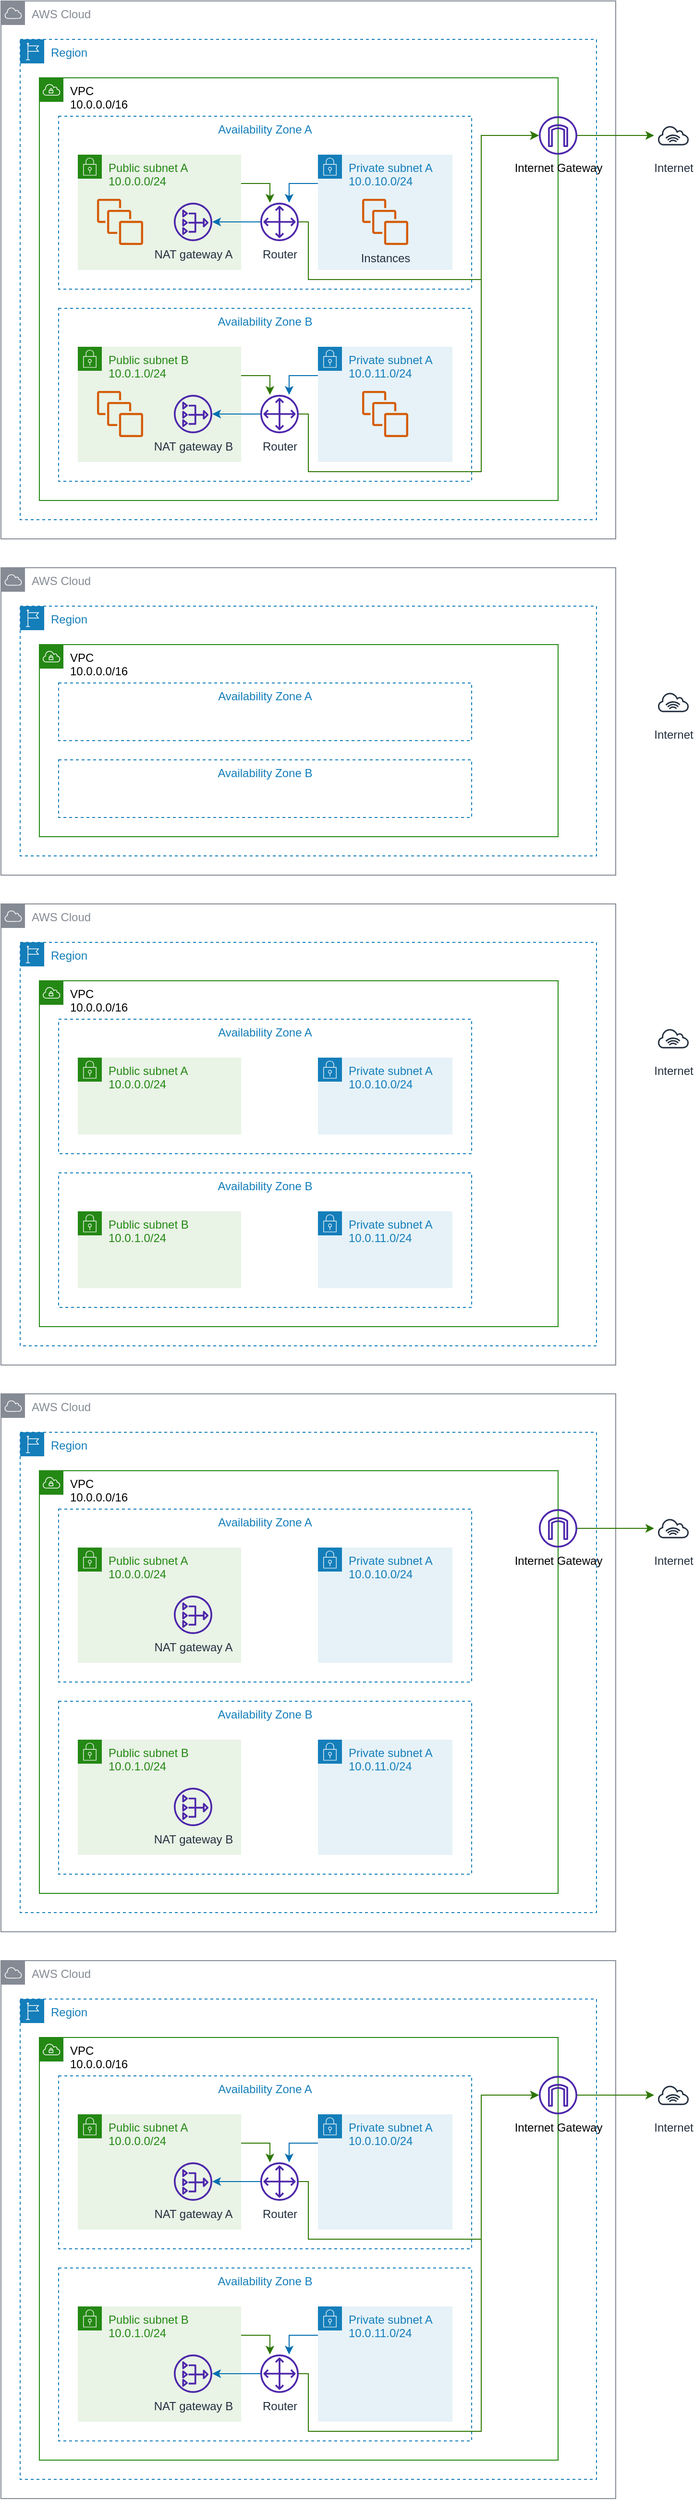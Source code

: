 <mxfile version="18.1.3" type="device"><diagram id="-SJLUtV47ho-6JbgBfzv" name="Page-1"><mxGraphModel dx="1106" dy="988" grid="0" gridSize="10" guides="1" tooltips="1" connect="1" arrows="1" fold="1" page="1" pageScale="1" pageWidth="800" pageHeight="2700" background="#ffffff" math="0" shadow="0"><root><mxCell id="0"/><mxCell id="1" parent="0"/><mxCell id="VwXOKCmPkAjXH2AbZq9c-42" value="AWS Cloud" style="sketch=0;outlineConnect=0;gradientColor=none;html=1;whiteSpace=wrap;fontSize=12;fontStyle=0;shape=mxgraph.aws4.group;grIcon=mxgraph.aws4.group_aws_cloud;strokeColor=#858B94;fillColor=none;verticalAlign=top;align=left;spacingLeft=30;fontColor=#858B94;dashed=0;shadow=0;" parent="1" vertex="1"><mxGeometry x="40" y="40" width="640" height="560" as="geometry"/></mxCell><mxCell id="VwXOKCmPkAjXH2AbZq9c-40" value="Internet" style="sketch=0;outlineConnect=0;fontColor=#232F3E;gradientColor=none;strokeColor=#232F3E;fillColor=none;dashed=0;verticalLabelPosition=bottom;verticalAlign=top;align=center;html=1;fontSize=12;fontStyle=0;aspect=fixed;shape=mxgraph.aws4.resourceIcon;resIcon=mxgraph.aws4.internet_alt1;shadow=0;" parent="1" vertex="1"><mxGeometry x="720" y="160" width="40" height="40" as="geometry"/></mxCell><mxCell id="VwXOKCmPkAjXH2AbZq9c-41" style="edgeStyle=orthogonalEdgeStyle;rounded=0;orthogonalLoop=1;jettySize=auto;html=1;fontColor=#000000;strokeColor=#2D7600;fillColor=#60a917;" parent="1" source="VwXOKCmPkAjXH2AbZq9c-7" target="VwXOKCmPkAjXH2AbZq9c-40" edge="1"><mxGeometry relative="1" as="geometry"/></mxCell><mxCell id="VwXOKCmPkAjXH2AbZq9c-44" value="Region" style="points=[[0,0],[0.25,0],[0.5,0],[0.75,0],[1,0],[1,0.25],[1,0.5],[1,0.75],[1,1],[0.75,1],[0.5,1],[0.25,1],[0,1],[0,0.75],[0,0.5],[0,0.25]];outlineConnect=0;gradientColor=none;html=1;whiteSpace=wrap;fontSize=12;fontStyle=0;container=1;pointerEvents=0;collapsible=0;recursiveResize=0;shape=mxgraph.aws4.group;grIcon=mxgraph.aws4.group_region;strokeColor=#147EBA;fillColor=none;verticalAlign=top;align=left;spacingLeft=30;fontColor=#147EBA;dashed=1;shadow=0;" parent="1" vertex="1"><mxGeometry x="60" y="80" width="600" height="500" as="geometry"/></mxCell><mxCell id="VwXOKCmPkAjXH2AbZq9c-8" value="VPC&lt;br&gt;10.0.0.0/16" style="points=[[0,0],[0.25,0],[0.5,0],[0.75,0],[1,0],[1,0.25],[1,0.5],[1,0.75],[1,1],[0.75,1],[0.5,1],[0.25,1],[0,1],[0,0.75],[0,0.5],[0,0.25]];outlineConnect=0;gradientColor=none;html=1;whiteSpace=wrap;fontSize=12;fontStyle=0;container=1;pointerEvents=0;collapsible=0;recursiveResize=0;shape=mxgraph.aws4.group;grIcon=mxgraph.aws4.group_vpc;strokeColor=#248814;fillColor=none;verticalAlign=top;align=left;spacingLeft=30;fontColor=#000000;dashed=0;shadow=0;" parent="VwXOKCmPkAjXH2AbZq9c-44" vertex="1"><mxGeometry x="20" y="40" width="540" height="440" as="geometry"/></mxCell><mxCell id="VwXOKCmPkAjXH2AbZq9c-14" value="Availability Zone B" style="fillColor=none;strokeColor=#147EBA;dashed=1;verticalAlign=top;fontStyle=0;fontColor=#147EBA;shadow=0;" parent="VwXOKCmPkAjXH2AbZq9c-8" vertex="1"><mxGeometry x="20" y="240" width="430" height="180" as="geometry"/></mxCell><mxCell id="VwXOKCmPkAjXH2AbZq9c-13" value="Availability Zone A" style="fillColor=none;strokeColor=#147EBA;dashed=1;verticalAlign=top;fontStyle=0;fontColor=#147EBA;shadow=0;" parent="VwXOKCmPkAjXH2AbZq9c-8" vertex="1"><mxGeometry x="20" y="40" width="430" height="180" as="geometry"/></mxCell><mxCell id="VwXOKCmPkAjXH2AbZq9c-37" style="edgeStyle=orthogonalEdgeStyle;rounded=0;orthogonalLoop=1;jettySize=auto;html=1;exitX=0;exitY=0.25;exitDx=0;exitDy=0;fontColor=#000000;strokeColor=#006EAF;fillColor=#1ba1e2;" parent="VwXOKCmPkAjXH2AbZq9c-8" source="VwXOKCmPkAjXH2AbZq9c-16" target="VwXOKCmPkAjXH2AbZq9c-20" edge="1"><mxGeometry relative="1" as="geometry"><Array as="points"><mxPoint x="260" y="110"/></Array></mxGeometry></mxCell><mxCell id="VwXOKCmPkAjXH2AbZq9c-16" value="Private subnet A&lt;br&gt;10.0.10.0/24" style="points=[[0,0],[0.25,0],[0.5,0],[0.75,0],[1,0],[1,0.25],[1,0.5],[1,0.75],[1,1],[0.75,1],[0.5,1],[0.25,1],[0,1],[0,0.75],[0,0.5],[0,0.25]];outlineConnect=0;gradientColor=none;html=1;whiteSpace=wrap;fontSize=12;fontStyle=0;container=1;pointerEvents=0;collapsible=0;recursiveResize=0;shape=mxgraph.aws4.group;grIcon=mxgraph.aws4.group_security_group;grStroke=0;strokeColor=#147EBA;fillColor=#E6F2F8;verticalAlign=top;align=left;spacingLeft=30;fontColor=#147EBA;dashed=0;shadow=0;" parent="VwXOKCmPkAjXH2AbZq9c-8" vertex="1"><mxGeometry x="290" y="80" width="140" height="120" as="geometry"/></mxCell><mxCell id="VwXOKCmPkAjXH2AbZq9c-38" style="edgeStyle=orthogonalEdgeStyle;rounded=0;orthogonalLoop=1;jettySize=auto;html=1;exitX=1;exitY=0.25;exitDx=0;exitDy=0;fontColor=#000000;strokeColor=#2D7600;fillColor=#60a917;" parent="VwXOKCmPkAjXH2AbZq9c-8" source="VwXOKCmPkAjXH2AbZq9c-15" target="VwXOKCmPkAjXH2AbZq9c-20" edge="1"><mxGeometry relative="1" as="geometry"><Array as="points"><mxPoint x="240" y="110"/></Array></mxGeometry></mxCell><mxCell id="VwXOKCmPkAjXH2AbZq9c-15" value="Public subnet A&lt;br&gt;10.0.0.0/24" style="points=[[0,0],[0.25,0],[0.5,0],[0.75,0],[1,0],[1,0.25],[1,0.5],[1,0.75],[1,1],[0.75,1],[0.5,1],[0.25,1],[0,1],[0,0.75],[0,0.5],[0,0.25]];outlineConnect=0;gradientColor=none;html=1;whiteSpace=wrap;fontSize=12;fontStyle=0;container=1;pointerEvents=0;collapsible=0;recursiveResize=0;shape=mxgraph.aws4.group;grIcon=mxgraph.aws4.group_security_group;grStroke=0;strokeColor=#248814;fillColor=#E9F3E6;verticalAlign=top;align=left;spacingLeft=30;fontColor=#248814;dashed=0;shadow=0;" parent="VwXOKCmPkAjXH2AbZq9c-8" vertex="1"><mxGeometry x="40" y="80" width="170" height="120" as="geometry"/></mxCell><mxCell id="VwXOKCmPkAjXH2AbZq9c-143" value="" style="sketch=0;outlineConnect=0;fontColor=#232F3E;gradientColor=none;fillColor=#D45B07;strokeColor=none;dashed=0;verticalLabelPosition=bottom;verticalAlign=top;align=center;html=1;fontSize=12;fontStyle=0;aspect=fixed;pointerEvents=1;shape=mxgraph.aws4.instances;shadow=0;" parent="VwXOKCmPkAjXH2AbZq9c-15" vertex="1"><mxGeometry x="20" y="46" width="48" height="48" as="geometry"/></mxCell><mxCell id="VwXOKCmPkAjXH2AbZq9c-36" style="edgeStyle=orthogonalEdgeStyle;rounded=0;orthogonalLoop=1;jettySize=auto;html=1;exitX=1;exitY=0.25;exitDx=0;exitDy=0;fontColor=#000000;strokeColor=#2D7600;fillColor=#60a917;" parent="VwXOKCmPkAjXH2AbZq9c-8" source="VwXOKCmPkAjXH2AbZq9c-17" target="VwXOKCmPkAjXH2AbZq9c-21" edge="1"><mxGeometry relative="1" as="geometry"><Array as="points"><mxPoint x="240" y="310"/></Array></mxGeometry></mxCell><mxCell id="VwXOKCmPkAjXH2AbZq9c-17" value="Public subnet B&lt;br&gt;10.0.1.0/24" style="points=[[0,0],[0.25,0],[0.5,0],[0.75,0],[1,0],[1,0.25],[1,0.5],[1,0.75],[1,1],[0.75,1],[0.5,1],[0.25,1],[0,1],[0,0.75],[0,0.5],[0,0.25]];outlineConnect=0;gradientColor=none;html=1;whiteSpace=wrap;fontSize=12;fontStyle=0;container=1;pointerEvents=0;collapsible=0;recursiveResize=0;shape=mxgraph.aws4.group;grIcon=mxgraph.aws4.group_security_group;grStroke=0;strokeColor=#248814;fillColor=#E9F3E6;verticalAlign=top;align=left;spacingLeft=30;fontColor=#248814;dashed=0;shadow=0;" parent="VwXOKCmPkAjXH2AbZq9c-8" vertex="1"><mxGeometry x="40" y="280" width="170" height="120" as="geometry"/></mxCell><mxCell id="VwXOKCmPkAjXH2AbZq9c-30" value="" style="edgeStyle=orthogonalEdgeStyle;rounded=0;orthogonalLoop=1;jettySize=auto;html=1;fontColor=#000000;strokeColor=#006EAF;fillColor=#1ba1e2;" parent="VwXOKCmPkAjXH2AbZq9c-8" source="VwXOKCmPkAjXH2AbZq9c-20" target="VwXOKCmPkAjXH2AbZq9c-22" edge="1"><mxGeometry relative="1" as="geometry"/></mxCell><mxCell id="VwXOKCmPkAjXH2AbZq9c-20" value="Router" style="sketch=0;outlineConnect=0;fontColor=#232F3E;gradientColor=none;fillColor=#4D27AA;strokeColor=none;dashed=0;verticalLabelPosition=bottom;verticalAlign=top;align=center;html=1;fontSize=12;fontStyle=0;aspect=fixed;pointerEvents=1;shape=mxgraph.aws4.customer_gateway;shadow=0;" parent="VwXOKCmPkAjXH2AbZq9c-8" vertex="1"><mxGeometry x="230" y="130" width="40" height="40" as="geometry"/></mxCell><mxCell id="VwXOKCmPkAjXH2AbZq9c-31" value="" style="edgeStyle=orthogonalEdgeStyle;rounded=0;orthogonalLoop=1;jettySize=auto;html=1;fontColor=#000000;strokeColor=#006EAF;fillColor=#1ba1e2;" parent="VwXOKCmPkAjXH2AbZq9c-8" source="VwXOKCmPkAjXH2AbZq9c-21" target="VwXOKCmPkAjXH2AbZq9c-23" edge="1"><mxGeometry relative="1" as="geometry"/></mxCell><mxCell id="VwXOKCmPkAjXH2AbZq9c-21" value="Router" style="sketch=0;outlineConnect=0;fontColor=#232F3E;gradientColor=none;fillColor=#4D27AA;strokeColor=none;dashed=0;verticalLabelPosition=bottom;verticalAlign=top;align=center;html=1;fontSize=12;fontStyle=0;aspect=fixed;pointerEvents=1;shape=mxgraph.aws4.customer_gateway;shadow=0;" parent="VwXOKCmPkAjXH2AbZq9c-8" vertex="1"><mxGeometry x="230" y="330" width="40" height="40" as="geometry"/></mxCell><mxCell id="VwXOKCmPkAjXH2AbZq9c-35" style="edgeStyle=orthogonalEdgeStyle;rounded=0;orthogonalLoop=1;jettySize=auto;html=1;exitX=0;exitY=0.25;exitDx=0;exitDy=0;fontColor=#000000;strokeColor=#006EAF;fillColor=#1ba1e2;" parent="VwXOKCmPkAjXH2AbZq9c-8" source="VwXOKCmPkAjXH2AbZq9c-19" target="VwXOKCmPkAjXH2AbZq9c-21" edge="1"><mxGeometry relative="1" as="geometry"><Array as="points"><mxPoint x="260" y="310"/></Array></mxGeometry></mxCell><mxCell id="VwXOKCmPkAjXH2AbZq9c-19" value="Private subnet A&lt;br&gt;10.0.11.0/24" style="points=[[0,0],[0.25,0],[0.5,0],[0.75,0],[1,0],[1,0.25],[1,0.5],[1,0.75],[1,1],[0.75,1],[0.5,1],[0.25,1],[0,1],[0,0.75],[0,0.5],[0,0.25]];outlineConnect=0;gradientColor=none;html=1;whiteSpace=wrap;fontSize=12;fontStyle=0;container=1;pointerEvents=0;collapsible=0;recursiveResize=0;shape=mxgraph.aws4.group;grIcon=mxgraph.aws4.group_security_group;grStroke=0;strokeColor=#147EBA;fillColor=#E6F2F8;verticalAlign=top;align=left;spacingLeft=30;fontColor=#147EBA;dashed=0;shadow=0;" parent="VwXOKCmPkAjXH2AbZq9c-8" vertex="1"><mxGeometry x="290" y="280" width="140" height="120" as="geometry"/></mxCell><mxCell id="VwXOKCmPkAjXH2AbZq9c-22" value="NAT gateway A" style="sketch=0;outlineConnect=0;fontColor=#232F3E;gradientColor=none;fillColor=#4D27AA;strokeColor=none;dashed=0;verticalLabelPosition=bottom;verticalAlign=top;align=center;html=1;fontSize=12;fontStyle=0;aspect=fixed;pointerEvents=1;shape=mxgraph.aws4.nat_gateway;shadow=0;" parent="VwXOKCmPkAjXH2AbZq9c-8" vertex="1"><mxGeometry x="140" y="130" width="40" height="40" as="geometry"/></mxCell><mxCell id="VwXOKCmPkAjXH2AbZq9c-23" value="NAT gateway B" style="sketch=0;outlineConnect=0;fontColor=#232F3E;gradientColor=none;fillColor=#4D27AA;strokeColor=none;dashed=0;verticalLabelPosition=bottom;verticalAlign=top;align=center;html=1;fontSize=12;fontStyle=0;aspect=fixed;pointerEvents=1;shape=mxgraph.aws4.nat_gateway;shadow=0;" parent="VwXOKCmPkAjXH2AbZq9c-8" vertex="1"><mxGeometry x="140" y="330" width="40" height="40" as="geometry"/></mxCell><mxCell id="VwXOKCmPkAjXH2AbZq9c-145" value="" style="sketch=0;outlineConnect=0;fontColor=#232F3E;gradientColor=none;fillColor=#D45B07;strokeColor=none;dashed=0;verticalLabelPosition=bottom;verticalAlign=top;align=center;html=1;fontSize=12;fontStyle=0;aspect=fixed;pointerEvents=1;shape=mxgraph.aws4.instances;shadow=0;" parent="VwXOKCmPkAjXH2AbZq9c-8" vertex="1"><mxGeometry x="60" y="326" width="48" height="48" as="geometry"/></mxCell><mxCell id="VwXOKCmPkAjXH2AbZq9c-146" value="" style="sketch=0;outlineConnect=0;fontColor=#232F3E;gradientColor=none;fillColor=#D45B07;strokeColor=none;dashed=0;verticalLabelPosition=bottom;verticalAlign=top;align=center;html=1;fontSize=12;fontStyle=0;aspect=fixed;pointerEvents=1;shape=mxgraph.aws4.instances;shadow=0;" parent="VwXOKCmPkAjXH2AbZq9c-8" vertex="1"><mxGeometry x="336" y="326" width="48" height="48" as="geometry"/></mxCell><mxCell id="VwXOKCmPkAjXH2AbZq9c-144" value="Instances" style="sketch=0;outlineConnect=0;fontColor=#232F3E;gradientColor=none;fillColor=#D45B07;strokeColor=none;dashed=0;verticalLabelPosition=bottom;verticalAlign=top;align=center;html=1;fontSize=12;fontStyle=0;aspect=fixed;pointerEvents=1;shape=mxgraph.aws4.instances;shadow=0;" parent="VwXOKCmPkAjXH2AbZq9c-8" vertex="1"><mxGeometry x="336" y="126" width="48" height="48" as="geometry"/></mxCell><mxCell id="VwXOKCmPkAjXH2AbZq9c-7" value="Internet Gateway" style="sketch=0;outlineConnect=0;fontColor=#000000;gradientColor=none;fillColor=#4D27AA;strokeColor=none;dashed=0;verticalLabelPosition=bottom;verticalAlign=top;align=center;html=1;fontSize=12;fontStyle=0;aspect=fixed;pointerEvents=1;shape=mxgraph.aws4.internet_gateway;shadow=0;labelBackgroundColor=none;" parent="VwXOKCmPkAjXH2AbZq9c-44" vertex="1"><mxGeometry x="540" y="80" width="40" height="40" as="geometry"/></mxCell><mxCell id="VwXOKCmPkAjXH2AbZq9c-33" style="edgeStyle=orthogonalEdgeStyle;rounded=0;orthogonalLoop=1;jettySize=auto;html=1;fontColor=#000000;strokeColor=#2D7600;fillColor=#60a917;" parent="VwXOKCmPkAjXH2AbZq9c-44" source="VwXOKCmPkAjXH2AbZq9c-21" target="VwXOKCmPkAjXH2AbZq9c-7" edge="1"><mxGeometry relative="1" as="geometry"><Array as="points"><mxPoint x="300" y="390"/><mxPoint x="300" y="450"/><mxPoint x="480" y="450"/><mxPoint x="480" y="100"/></Array></mxGeometry></mxCell><mxCell id="VwXOKCmPkAjXH2AbZq9c-32" style="edgeStyle=orthogonalEdgeStyle;rounded=0;orthogonalLoop=1;jettySize=auto;html=1;fontColor=#000000;strokeColor=#2D7600;fillColor=#60a917;" parent="VwXOKCmPkAjXH2AbZq9c-44" source="VwXOKCmPkAjXH2AbZq9c-20" target="VwXOKCmPkAjXH2AbZq9c-7" edge="1"><mxGeometry relative="1" as="geometry"><Array as="points"><mxPoint x="300" y="190"/><mxPoint x="300" y="250"/><mxPoint x="480" y="250"/><mxPoint x="480" y="100"/></Array></mxGeometry></mxCell><mxCell id="VwXOKCmPkAjXH2AbZq9c-70" value="AWS Cloud" style="sketch=0;outlineConnect=0;gradientColor=none;html=1;whiteSpace=wrap;fontSize=12;fontStyle=0;shape=mxgraph.aws4.group;grIcon=mxgraph.aws4.group_aws_cloud;strokeColor=#858B94;fillColor=none;verticalAlign=top;align=left;spacingLeft=30;fontColor=#858B94;dashed=0;shadow=0;" parent="1" vertex="1"><mxGeometry x="40" y="980" width="640" height="480" as="geometry"/></mxCell><mxCell id="VwXOKCmPkAjXH2AbZq9c-71" value="Internet" style="sketch=0;outlineConnect=0;fontColor=#232F3E;gradientColor=none;strokeColor=#232F3E;fillColor=none;dashed=0;verticalLabelPosition=bottom;verticalAlign=top;align=center;html=1;fontSize=12;fontStyle=0;aspect=fixed;shape=mxgraph.aws4.resourceIcon;resIcon=mxgraph.aws4.internet_alt1;shadow=0;" parent="1" vertex="1"><mxGeometry x="720" y="1100" width="40" height="40" as="geometry"/></mxCell><mxCell id="VwXOKCmPkAjXH2AbZq9c-73" value="Region" style="points=[[0,0],[0.25,0],[0.5,0],[0.75,0],[1,0],[1,0.25],[1,0.5],[1,0.75],[1,1],[0.75,1],[0.5,1],[0.25,1],[0,1],[0,0.75],[0,0.5],[0,0.25]];outlineConnect=0;gradientColor=none;html=1;whiteSpace=wrap;fontSize=12;fontStyle=0;container=1;pointerEvents=0;collapsible=0;recursiveResize=0;shape=mxgraph.aws4.group;grIcon=mxgraph.aws4.group_region;strokeColor=#147EBA;fillColor=none;verticalAlign=top;align=left;spacingLeft=30;fontColor=#147EBA;dashed=1;shadow=0;" parent="1" vertex="1"><mxGeometry x="60" y="1020" width="600" height="420" as="geometry"/></mxCell><mxCell id="VwXOKCmPkAjXH2AbZq9c-74" value="VPC&lt;br&gt;10.0.0.0/16" style="points=[[0,0],[0.25,0],[0.5,0],[0.75,0],[1,0],[1,0.25],[1,0.5],[1,0.75],[1,1],[0.75,1],[0.5,1],[0.25,1],[0,1],[0,0.75],[0,0.5],[0,0.25]];outlineConnect=0;gradientColor=none;html=1;whiteSpace=wrap;fontSize=12;fontStyle=0;container=1;pointerEvents=0;collapsible=0;recursiveResize=0;shape=mxgraph.aws4.group;grIcon=mxgraph.aws4.group_vpc;strokeColor=#248814;fillColor=none;verticalAlign=top;align=left;spacingLeft=30;fontColor=#000000;dashed=0;shadow=0;" parent="VwXOKCmPkAjXH2AbZq9c-73" vertex="1"><mxGeometry x="20" y="40" width="540" height="360" as="geometry"/></mxCell><mxCell id="VwXOKCmPkAjXH2AbZq9c-75" value="Availability Zone B" style="fillColor=none;strokeColor=#147EBA;dashed=1;verticalAlign=top;fontStyle=0;fontColor=#147EBA;shadow=0;" parent="VwXOKCmPkAjXH2AbZq9c-74" vertex="1"><mxGeometry x="20" y="200" width="430" height="140" as="geometry"/></mxCell><mxCell id="VwXOKCmPkAjXH2AbZq9c-76" value="Availability Zone A" style="fillColor=none;strokeColor=#147EBA;dashed=1;verticalAlign=top;fontStyle=0;fontColor=#147EBA;shadow=0;" parent="VwXOKCmPkAjXH2AbZq9c-74" vertex="1"><mxGeometry x="20" y="40" width="430" height="140" as="geometry"/></mxCell><mxCell id="VwXOKCmPkAjXH2AbZq9c-79" value="Private subnet A&lt;br&gt;10.0.10.0/24" style="points=[[0,0],[0.25,0],[0.5,0],[0.75,0],[1,0],[1,0.25],[1,0.5],[1,0.75],[1,1],[0.75,1],[0.5,1],[0.25,1],[0,1],[0,0.75],[0,0.5],[0,0.25]];outlineConnect=0;gradientColor=none;html=1;whiteSpace=wrap;fontSize=12;fontStyle=0;container=1;pointerEvents=0;collapsible=0;recursiveResize=0;shape=mxgraph.aws4.group;grIcon=mxgraph.aws4.group_security_group;grStroke=0;strokeColor=#147EBA;fillColor=#E6F2F8;verticalAlign=top;align=left;spacingLeft=30;fontColor=#147EBA;dashed=0;shadow=0;" parent="VwXOKCmPkAjXH2AbZq9c-74" vertex="1"><mxGeometry x="290" y="80" width="140" height="80" as="geometry"/></mxCell><mxCell id="VwXOKCmPkAjXH2AbZq9c-81" value="Public subnet A&lt;br&gt;10.0.0.0/24" style="points=[[0,0],[0.25,0],[0.5,0],[0.75,0],[1,0],[1,0.25],[1,0.5],[1,0.75],[1,1],[0.75,1],[0.5,1],[0.25,1],[0,1],[0,0.75],[0,0.5],[0,0.25]];outlineConnect=0;gradientColor=none;html=1;whiteSpace=wrap;fontSize=12;fontStyle=0;container=1;pointerEvents=0;collapsible=0;recursiveResize=0;shape=mxgraph.aws4.group;grIcon=mxgraph.aws4.group_security_group;grStroke=0;strokeColor=#248814;fillColor=#E9F3E6;verticalAlign=top;align=left;spacingLeft=30;fontColor=#248814;dashed=0;shadow=0;" parent="VwXOKCmPkAjXH2AbZq9c-74" vertex="1"><mxGeometry x="40" y="80" width="170" height="80" as="geometry"/></mxCell><mxCell id="VwXOKCmPkAjXH2AbZq9c-83" value="Public subnet B&lt;br&gt;10.0.1.0/24" style="points=[[0,0],[0.25,0],[0.5,0],[0.75,0],[1,0],[1,0.25],[1,0.5],[1,0.75],[1,1],[0.75,1],[0.5,1],[0.25,1],[0,1],[0,0.75],[0,0.5],[0,0.25]];outlineConnect=0;gradientColor=none;html=1;whiteSpace=wrap;fontSize=12;fontStyle=0;container=1;pointerEvents=0;collapsible=0;recursiveResize=0;shape=mxgraph.aws4.group;grIcon=mxgraph.aws4.group_security_group;grStroke=0;strokeColor=#248814;fillColor=#E9F3E6;verticalAlign=top;align=left;spacingLeft=30;fontColor=#248814;dashed=0;shadow=0;" parent="VwXOKCmPkAjXH2AbZq9c-74" vertex="1"><mxGeometry x="40" y="240" width="170" height="80" as="geometry"/></mxCell><mxCell id="VwXOKCmPkAjXH2AbZq9c-86" style="edgeStyle=orthogonalEdgeStyle;rounded=0;orthogonalLoop=1;jettySize=auto;html=1;fontColor=#000000;strokeColor=#2D7600;fillColor=#60a917;" parent="VwXOKCmPkAjXH2AbZq9c-74" edge="1"><mxGeometry relative="1" as="geometry"><Array as="points"><mxPoint x="280" y="150"/><mxPoint x="280" y="210"/><mxPoint x="460" y="210"/><mxPoint x="460" y="60"/></Array><mxPoint x="270" y="150" as="sourcePoint"/></mxGeometry></mxCell><mxCell id="VwXOKCmPkAjXH2AbZq9c-89" style="edgeStyle=orthogonalEdgeStyle;rounded=0;orthogonalLoop=1;jettySize=auto;html=1;fontColor=#000000;strokeColor=#2D7600;fillColor=#60a917;" parent="VwXOKCmPkAjXH2AbZq9c-74" edge="1"><mxGeometry relative="1" as="geometry"><Array as="points"><mxPoint x="280" y="370"/><mxPoint x="280" y="430"/><mxPoint x="460" y="430"/><mxPoint x="460" y="60"/></Array><mxPoint x="490" y="60" as="targetPoint"/></mxGeometry></mxCell><mxCell id="VwXOKCmPkAjXH2AbZq9c-92" value="Private subnet A&lt;br&gt;10.0.11.0/24" style="points=[[0,0],[0.25,0],[0.5,0],[0.75,0],[1,0],[1,0.25],[1,0.5],[1,0.75],[1,1],[0.75,1],[0.5,1],[0.25,1],[0,1],[0,0.75],[0,0.5],[0,0.25]];outlineConnect=0;gradientColor=none;html=1;whiteSpace=wrap;fontSize=12;fontStyle=0;container=1;pointerEvents=0;collapsible=0;recursiveResize=0;shape=mxgraph.aws4.group;grIcon=mxgraph.aws4.group_security_group;grStroke=0;strokeColor=#147EBA;fillColor=#E6F2F8;verticalAlign=top;align=left;spacingLeft=30;fontColor=#147EBA;dashed=0;shadow=0;" parent="VwXOKCmPkAjXH2AbZq9c-74" vertex="1"><mxGeometry x="290" y="240" width="140" height="80" as="geometry"/></mxCell><mxCell id="VwXOKCmPkAjXH2AbZq9c-106" value="AWS Cloud" style="sketch=0;outlineConnect=0;gradientColor=none;html=1;whiteSpace=wrap;fontSize=12;fontStyle=0;shape=mxgraph.aws4.group;grIcon=mxgraph.aws4.group_aws_cloud;strokeColor=#858B94;fillColor=none;verticalAlign=top;align=left;spacingLeft=30;fontColor=#858B94;dashed=0;shadow=0;" parent="1" vertex="1"><mxGeometry x="40" y="630" width="640" height="320" as="geometry"/></mxCell><mxCell id="VwXOKCmPkAjXH2AbZq9c-107" value="Internet" style="sketch=0;outlineConnect=0;fontColor=#232F3E;gradientColor=none;strokeColor=#232F3E;fillColor=none;dashed=0;verticalLabelPosition=bottom;verticalAlign=top;align=center;html=1;fontSize=12;fontStyle=0;aspect=fixed;shape=mxgraph.aws4.resourceIcon;resIcon=mxgraph.aws4.internet_alt1;shadow=0;" parent="1" vertex="1"><mxGeometry x="720" y="750" width="40" height="40" as="geometry"/></mxCell><mxCell id="VwXOKCmPkAjXH2AbZq9c-108" value="Region" style="points=[[0,0],[0.25,0],[0.5,0],[0.75,0],[1,0],[1,0.25],[1,0.5],[1,0.75],[1,1],[0.75,1],[0.5,1],[0.25,1],[0,1],[0,0.75],[0,0.5],[0,0.25]];outlineConnect=0;gradientColor=none;html=1;whiteSpace=wrap;fontSize=12;fontStyle=0;container=1;pointerEvents=0;collapsible=0;recursiveResize=0;shape=mxgraph.aws4.group;grIcon=mxgraph.aws4.group_region;strokeColor=#147EBA;fillColor=none;verticalAlign=top;align=left;spacingLeft=30;fontColor=#147EBA;dashed=1;shadow=0;" parent="1" vertex="1"><mxGeometry x="60" y="670" width="600" height="260" as="geometry"/></mxCell><mxCell id="VwXOKCmPkAjXH2AbZq9c-109" value="VPC&lt;br&gt;10.0.0.0/16" style="points=[[0,0],[0.25,0],[0.5,0],[0.75,0],[1,0],[1,0.25],[1,0.5],[1,0.75],[1,1],[0.75,1],[0.5,1],[0.25,1],[0,1],[0,0.75],[0,0.5],[0,0.25]];outlineConnect=0;gradientColor=none;html=1;whiteSpace=wrap;fontSize=12;fontStyle=0;container=1;pointerEvents=0;collapsible=0;recursiveResize=0;shape=mxgraph.aws4.group;grIcon=mxgraph.aws4.group_vpc;strokeColor=#248814;fillColor=none;verticalAlign=top;align=left;spacingLeft=30;fontColor=#000000;dashed=0;shadow=0;" parent="VwXOKCmPkAjXH2AbZq9c-108" vertex="1"><mxGeometry x="20" y="40" width="540" height="200" as="geometry"/></mxCell><mxCell id="VwXOKCmPkAjXH2AbZq9c-110" value="Availability Zone B" style="fillColor=none;strokeColor=#147EBA;dashed=1;verticalAlign=top;fontStyle=0;fontColor=#147EBA;shadow=0;" parent="VwXOKCmPkAjXH2AbZq9c-109" vertex="1"><mxGeometry x="20" y="120" width="430" height="60" as="geometry"/></mxCell><mxCell id="VwXOKCmPkAjXH2AbZq9c-111" value="Availability Zone A" style="fillColor=none;strokeColor=#147EBA;dashed=1;verticalAlign=top;fontStyle=0;fontColor=#147EBA;shadow=0;" parent="VwXOKCmPkAjXH2AbZq9c-109" vertex="1"><mxGeometry x="20" y="40" width="430" height="60" as="geometry"/></mxCell><mxCell id="VwXOKCmPkAjXH2AbZq9c-115" style="edgeStyle=orthogonalEdgeStyle;rounded=0;orthogonalLoop=1;jettySize=auto;html=1;fontColor=#000000;strokeColor=#2D7600;fillColor=#60a917;" parent="VwXOKCmPkAjXH2AbZq9c-109" edge="1"><mxGeometry relative="1" as="geometry"><Array as="points"><mxPoint x="280" y="150"/><mxPoint x="280" y="210"/><mxPoint x="460" y="210"/><mxPoint x="460" y="60"/></Array><mxPoint x="270" y="150" as="sourcePoint"/></mxGeometry></mxCell><mxCell id="VwXOKCmPkAjXH2AbZq9c-116" style="edgeStyle=orthogonalEdgeStyle;rounded=0;orthogonalLoop=1;jettySize=auto;html=1;fontColor=#000000;strokeColor=#2D7600;fillColor=#60a917;" parent="VwXOKCmPkAjXH2AbZq9c-109" edge="1"><mxGeometry relative="1" as="geometry"><Array as="points"><mxPoint x="280" y="370"/><mxPoint x="280" y="430"/><mxPoint x="460" y="430"/><mxPoint x="460" y="60"/></Array><mxPoint x="490" y="60" as="targetPoint"/></mxGeometry></mxCell><mxCell id="VwXOKCmPkAjXH2AbZq9c-118" value="AWS Cloud" style="sketch=0;outlineConnect=0;gradientColor=none;html=1;whiteSpace=wrap;fontSize=12;fontStyle=0;shape=mxgraph.aws4.group;grIcon=mxgraph.aws4.group_aws_cloud;strokeColor=#858B94;fillColor=none;verticalAlign=top;align=left;spacingLeft=30;fontColor=#858B94;dashed=0;shadow=0;" parent="1" vertex="1"><mxGeometry x="40" y="1490" width="640" height="560" as="geometry"/></mxCell><mxCell id="VwXOKCmPkAjXH2AbZq9c-119" value="Internet" style="sketch=0;outlineConnect=0;fontColor=#232F3E;gradientColor=none;strokeColor=#232F3E;fillColor=none;dashed=0;verticalLabelPosition=bottom;verticalAlign=top;align=center;html=1;fontSize=12;fontStyle=0;aspect=fixed;shape=mxgraph.aws4.resourceIcon;resIcon=mxgraph.aws4.internet_alt1;shadow=0;" parent="1" vertex="1"><mxGeometry x="720" y="1610" width="40" height="40" as="geometry"/></mxCell><mxCell id="VwXOKCmPkAjXH2AbZq9c-120" style="edgeStyle=orthogonalEdgeStyle;rounded=0;orthogonalLoop=1;jettySize=auto;html=1;fontColor=#000000;strokeColor=#2D7600;fillColor=#60a917;" parent="1" source="VwXOKCmPkAjXH2AbZq9c-125" target="VwXOKCmPkAjXH2AbZq9c-119" edge="1"><mxGeometry relative="1" as="geometry"/></mxCell><mxCell id="VwXOKCmPkAjXH2AbZq9c-121" value="Region" style="points=[[0,0],[0.25,0],[0.5,0],[0.75,0],[1,0],[1,0.25],[1,0.5],[1,0.75],[1,1],[0.75,1],[0.5,1],[0.25,1],[0,1],[0,0.75],[0,0.5],[0,0.25]];outlineConnect=0;gradientColor=none;html=1;whiteSpace=wrap;fontSize=12;fontStyle=0;container=1;pointerEvents=0;collapsible=0;recursiveResize=0;shape=mxgraph.aws4.group;grIcon=mxgraph.aws4.group_region;strokeColor=#147EBA;fillColor=none;verticalAlign=top;align=left;spacingLeft=30;fontColor=#147EBA;dashed=1;shadow=0;" parent="1" vertex="1"><mxGeometry x="60" y="1530" width="600" height="500" as="geometry"/></mxCell><mxCell id="VwXOKCmPkAjXH2AbZq9c-122" value="VPC&lt;br&gt;10.0.0.0/16" style="points=[[0,0],[0.25,0],[0.5,0],[0.75,0],[1,0],[1,0.25],[1,0.5],[1,0.75],[1,1],[0.75,1],[0.5,1],[0.25,1],[0,1],[0,0.75],[0,0.5],[0,0.25]];outlineConnect=0;gradientColor=none;html=1;whiteSpace=wrap;fontSize=12;fontStyle=0;container=1;pointerEvents=0;collapsible=0;recursiveResize=0;shape=mxgraph.aws4.group;grIcon=mxgraph.aws4.group_vpc;strokeColor=#248814;fillColor=none;verticalAlign=top;align=left;spacingLeft=30;fontColor=#000000;dashed=0;shadow=0;" parent="VwXOKCmPkAjXH2AbZq9c-121" vertex="1"><mxGeometry x="20" y="40" width="540" height="440" as="geometry"/></mxCell><mxCell id="VwXOKCmPkAjXH2AbZq9c-123" value="Availability Zone B" style="fillColor=none;strokeColor=#147EBA;dashed=1;verticalAlign=top;fontStyle=0;fontColor=#147EBA;shadow=0;" parent="VwXOKCmPkAjXH2AbZq9c-122" vertex="1"><mxGeometry x="20" y="240" width="430" height="180" as="geometry"/></mxCell><mxCell id="VwXOKCmPkAjXH2AbZq9c-124" value="Availability Zone A" style="fillColor=none;strokeColor=#147EBA;dashed=1;verticalAlign=top;fontStyle=0;fontColor=#147EBA;shadow=0;" parent="VwXOKCmPkAjXH2AbZq9c-122" vertex="1"><mxGeometry x="20" y="40" width="430" height="180" as="geometry"/></mxCell><mxCell id="VwXOKCmPkAjXH2AbZq9c-125" value="Internet Gateway" style="sketch=0;outlineConnect=0;fontColor=#000000;gradientColor=none;fillColor=#4D27AA;strokeColor=none;dashed=0;verticalLabelPosition=bottom;verticalAlign=top;align=center;html=1;fontSize=12;fontStyle=0;aspect=fixed;pointerEvents=1;shape=mxgraph.aws4.internet_gateway;shadow=0;" parent="VwXOKCmPkAjXH2AbZq9c-122" vertex="1"><mxGeometry x="520" y="40" width="40" height="40" as="geometry"/></mxCell><mxCell id="VwXOKCmPkAjXH2AbZq9c-127" value="Private subnet A&lt;br&gt;10.0.10.0/24" style="points=[[0,0],[0.25,0],[0.5,0],[0.75,0],[1,0],[1,0.25],[1,0.5],[1,0.75],[1,1],[0.75,1],[0.5,1],[0.25,1],[0,1],[0,0.75],[0,0.5],[0,0.25]];outlineConnect=0;gradientColor=none;html=1;whiteSpace=wrap;fontSize=12;fontStyle=0;container=1;pointerEvents=0;collapsible=0;recursiveResize=0;shape=mxgraph.aws4.group;grIcon=mxgraph.aws4.group_security_group;grStroke=0;strokeColor=#147EBA;fillColor=#E6F2F8;verticalAlign=top;align=left;spacingLeft=30;fontColor=#147EBA;dashed=0;shadow=0;" parent="VwXOKCmPkAjXH2AbZq9c-122" vertex="1"><mxGeometry x="290" y="80" width="140" height="120" as="geometry"/></mxCell><mxCell id="VwXOKCmPkAjXH2AbZq9c-129" value="Public subnet A&lt;br&gt;10.0.0.0/24" style="points=[[0,0],[0.25,0],[0.5,0],[0.75,0],[1,0],[1,0.25],[1,0.5],[1,0.75],[1,1],[0.75,1],[0.5,1],[0.25,1],[0,1],[0,0.75],[0,0.5],[0,0.25]];outlineConnect=0;gradientColor=none;html=1;whiteSpace=wrap;fontSize=12;fontStyle=0;container=1;pointerEvents=0;collapsible=0;recursiveResize=0;shape=mxgraph.aws4.group;grIcon=mxgraph.aws4.group_security_group;grStroke=0;strokeColor=#248814;fillColor=#E9F3E6;verticalAlign=top;align=left;spacingLeft=30;fontColor=#248814;dashed=0;shadow=0;" parent="VwXOKCmPkAjXH2AbZq9c-122" vertex="1"><mxGeometry x="40" y="80" width="170" height="120" as="geometry"/></mxCell><mxCell id="VwXOKCmPkAjXH2AbZq9c-131" value="Public subnet B&lt;br&gt;10.0.1.0/24" style="points=[[0,0],[0.25,0],[0.5,0],[0.75,0],[1,0],[1,0.25],[1,0.5],[1,0.75],[1,1],[0.75,1],[0.5,1],[0.25,1],[0,1],[0,0.75],[0,0.5],[0,0.25]];outlineConnect=0;gradientColor=none;html=1;whiteSpace=wrap;fontSize=12;fontStyle=0;container=1;pointerEvents=0;collapsible=0;recursiveResize=0;shape=mxgraph.aws4.group;grIcon=mxgraph.aws4.group_security_group;grStroke=0;strokeColor=#248814;fillColor=#E9F3E6;verticalAlign=top;align=left;spacingLeft=30;fontColor=#248814;dashed=0;shadow=0;" parent="VwXOKCmPkAjXH2AbZq9c-122" vertex="1"><mxGeometry x="40" y="280" width="170" height="120" as="geometry"/></mxCell><mxCell id="VwXOKCmPkAjXH2AbZq9c-139" value="Private subnet A&lt;br&gt;10.0.11.0/24" style="points=[[0,0],[0.25,0],[0.5,0],[0.75,0],[1,0],[1,0.25],[1,0.5],[1,0.75],[1,1],[0.75,1],[0.5,1],[0.25,1],[0,1],[0,0.75],[0,0.5],[0,0.25]];outlineConnect=0;gradientColor=none;html=1;whiteSpace=wrap;fontSize=12;fontStyle=0;container=1;pointerEvents=0;collapsible=0;recursiveResize=0;shape=mxgraph.aws4.group;grIcon=mxgraph.aws4.group_security_group;grStroke=0;strokeColor=#147EBA;fillColor=#E6F2F8;verticalAlign=top;align=left;spacingLeft=30;fontColor=#147EBA;dashed=0;shadow=0;" parent="VwXOKCmPkAjXH2AbZq9c-122" vertex="1"><mxGeometry x="290" y="280" width="140" height="120" as="geometry"/></mxCell><mxCell id="VwXOKCmPkAjXH2AbZq9c-140" value="NAT gateway A" style="sketch=0;outlineConnect=0;fontColor=#232F3E;gradientColor=none;fillColor=#4D27AA;strokeColor=none;dashed=0;verticalLabelPosition=bottom;verticalAlign=top;align=center;html=1;fontSize=12;fontStyle=0;aspect=fixed;pointerEvents=1;shape=mxgraph.aws4.nat_gateway;shadow=0;" parent="VwXOKCmPkAjXH2AbZq9c-122" vertex="1"><mxGeometry x="140" y="130" width="40" height="40" as="geometry"/></mxCell><mxCell id="VwXOKCmPkAjXH2AbZq9c-141" value="NAT gateway B" style="sketch=0;outlineConnect=0;fontColor=#232F3E;gradientColor=none;fillColor=#4D27AA;strokeColor=none;dashed=0;verticalLabelPosition=bottom;verticalAlign=top;align=center;html=1;fontSize=12;fontStyle=0;aspect=fixed;pointerEvents=1;shape=mxgraph.aws4.nat_gateway;shadow=0;" parent="VwXOKCmPkAjXH2AbZq9c-122" vertex="1"><mxGeometry x="140" y="330" width="40" height="40" as="geometry"/></mxCell><mxCell id="VwXOKCmPkAjXH2AbZq9c-148" value="AWS Cloud" style="sketch=0;outlineConnect=0;gradientColor=none;html=1;whiteSpace=wrap;fontSize=12;fontStyle=0;shape=mxgraph.aws4.group;grIcon=mxgraph.aws4.group_aws_cloud;strokeColor=#858B94;fillColor=none;verticalAlign=top;align=left;spacingLeft=30;fontColor=#858B94;dashed=0;shadow=0;" parent="1" vertex="1"><mxGeometry x="40" y="2080" width="640" height="560" as="geometry"/></mxCell><mxCell id="VwXOKCmPkAjXH2AbZq9c-149" value="Internet" style="sketch=0;outlineConnect=0;fontColor=#232F3E;gradientColor=none;strokeColor=#232F3E;fillColor=none;dashed=0;verticalLabelPosition=bottom;verticalAlign=top;align=center;html=1;fontSize=12;fontStyle=0;aspect=fixed;shape=mxgraph.aws4.resourceIcon;resIcon=mxgraph.aws4.internet_alt1;shadow=0;" parent="1" vertex="1"><mxGeometry x="720" y="2200" width="40" height="40" as="geometry"/></mxCell><mxCell id="VwXOKCmPkAjXH2AbZq9c-150" style="edgeStyle=orthogonalEdgeStyle;rounded=0;orthogonalLoop=1;jettySize=auto;html=1;fontColor=#000000;strokeColor=#2D7600;fillColor=#60a917;" parent="1" source="VwXOKCmPkAjXH2AbZq9c-173" target="VwXOKCmPkAjXH2AbZq9c-149" edge="1"><mxGeometry relative="1" as="geometry"/></mxCell><mxCell id="VwXOKCmPkAjXH2AbZq9c-151" value="Region" style="points=[[0,0],[0.25,0],[0.5,0],[0.75,0],[1,0],[1,0.25],[1,0.5],[1,0.75],[1,1],[0.75,1],[0.5,1],[0.25,1],[0,1],[0,0.75],[0,0.5],[0,0.25]];outlineConnect=0;gradientColor=none;html=1;whiteSpace=wrap;fontSize=12;fontStyle=0;container=1;pointerEvents=0;collapsible=0;recursiveResize=0;shape=mxgraph.aws4.group;grIcon=mxgraph.aws4.group_region;strokeColor=#147EBA;fillColor=none;verticalAlign=top;align=left;spacingLeft=30;fontColor=#147EBA;dashed=1;shadow=0;" parent="1" vertex="1"><mxGeometry x="60" y="2120" width="600" height="500" as="geometry"/></mxCell><mxCell id="VwXOKCmPkAjXH2AbZq9c-152" value="VPC&lt;br&gt;10.0.0.0/16" style="points=[[0,0],[0.25,0],[0.5,0],[0.75,0],[1,0],[1,0.25],[1,0.5],[1,0.75],[1,1],[0.75,1],[0.5,1],[0.25,1],[0,1],[0,0.75],[0,0.5],[0,0.25]];outlineConnect=0;gradientColor=none;html=1;whiteSpace=wrap;fontSize=12;fontStyle=0;container=1;pointerEvents=0;collapsible=0;recursiveResize=0;shape=mxgraph.aws4.group;grIcon=mxgraph.aws4.group_vpc;strokeColor=#248814;fillColor=none;verticalAlign=top;align=left;spacingLeft=30;fontColor=#000000;dashed=0;shadow=0;" parent="VwXOKCmPkAjXH2AbZq9c-151" vertex="1"><mxGeometry x="20" y="40" width="540" height="440" as="geometry"/></mxCell><mxCell id="VwXOKCmPkAjXH2AbZq9c-153" value="Availability Zone B" style="fillColor=none;strokeColor=#147EBA;dashed=1;verticalAlign=top;fontStyle=0;fontColor=#147EBA;shadow=0;" parent="VwXOKCmPkAjXH2AbZq9c-152" vertex="1"><mxGeometry x="20" y="240" width="430" height="180" as="geometry"/></mxCell><mxCell id="VwXOKCmPkAjXH2AbZq9c-154" value="Availability Zone A" style="fillColor=none;strokeColor=#147EBA;dashed=1;verticalAlign=top;fontStyle=0;fontColor=#147EBA;shadow=0;" parent="VwXOKCmPkAjXH2AbZq9c-152" vertex="1"><mxGeometry x="20" y="40" width="430" height="180" as="geometry"/></mxCell><mxCell id="VwXOKCmPkAjXH2AbZq9c-155" style="edgeStyle=orthogonalEdgeStyle;rounded=0;orthogonalLoop=1;jettySize=auto;html=1;exitX=0;exitY=0.25;exitDx=0;exitDy=0;fontColor=#000000;strokeColor=#006EAF;fillColor=#1ba1e2;" parent="VwXOKCmPkAjXH2AbZq9c-152" source="VwXOKCmPkAjXH2AbZq9c-156" target="VwXOKCmPkAjXH2AbZq9c-163" edge="1"><mxGeometry relative="1" as="geometry"><Array as="points"><mxPoint x="260" y="110"/></Array></mxGeometry></mxCell><mxCell id="VwXOKCmPkAjXH2AbZq9c-156" value="Private subnet A&lt;br&gt;10.0.10.0/24" style="points=[[0,0],[0.25,0],[0.5,0],[0.75,0],[1,0],[1,0.25],[1,0.5],[1,0.75],[1,1],[0.75,1],[0.5,1],[0.25,1],[0,1],[0,0.75],[0,0.5],[0,0.25]];outlineConnect=0;gradientColor=none;html=1;whiteSpace=wrap;fontSize=12;fontStyle=0;container=1;pointerEvents=0;collapsible=0;recursiveResize=0;shape=mxgraph.aws4.group;grIcon=mxgraph.aws4.group_security_group;grStroke=0;strokeColor=#147EBA;fillColor=#E6F2F8;verticalAlign=top;align=left;spacingLeft=30;fontColor=#147EBA;dashed=0;shadow=0;" parent="VwXOKCmPkAjXH2AbZq9c-152" vertex="1"><mxGeometry x="290" y="80" width="140" height="120" as="geometry"/></mxCell><mxCell id="VwXOKCmPkAjXH2AbZq9c-157" style="edgeStyle=orthogonalEdgeStyle;rounded=0;orthogonalLoop=1;jettySize=auto;html=1;exitX=1;exitY=0.25;exitDx=0;exitDy=0;fontColor=#000000;strokeColor=#2D7600;fillColor=#60a917;" parent="VwXOKCmPkAjXH2AbZq9c-152" source="VwXOKCmPkAjXH2AbZq9c-158" target="VwXOKCmPkAjXH2AbZq9c-163" edge="1"><mxGeometry relative="1" as="geometry"><Array as="points"><mxPoint x="240" y="110"/></Array></mxGeometry></mxCell><mxCell id="VwXOKCmPkAjXH2AbZq9c-158" value="Public subnet A&lt;br&gt;10.0.0.0/24" style="points=[[0,0],[0.25,0],[0.5,0],[0.75,0],[1,0],[1,0.25],[1,0.5],[1,0.75],[1,1],[0.75,1],[0.5,1],[0.25,1],[0,1],[0,0.75],[0,0.5],[0,0.25]];outlineConnect=0;gradientColor=none;html=1;whiteSpace=wrap;fontSize=12;fontStyle=0;container=1;pointerEvents=0;collapsible=0;recursiveResize=0;shape=mxgraph.aws4.group;grIcon=mxgraph.aws4.group_security_group;grStroke=0;strokeColor=#248814;fillColor=#E9F3E6;verticalAlign=top;align=left;spacingLeft=30;fontColor=#248814;dashed=0;shadow=0;" parent="VwXOKCmPkAjXH2AbZq9c-152" vertex="1"><mxGeometry x="40" y="80" width="170" height="120" as="geometry"/></mxCell><mxCell id="VwXOKCmPkAjXH2AbZq9c-160" style="edgeStyle=orthogonalEdgeStyle;rounded=0;orthogonalLoop=1;jettySize=auto;html=1;exitX=1;exitY=0.25;exitDx=0;exitDy=0;fontColor=#000000;strokeColor=#2D7600;fillColor=#60a917;" parent="VwXOKCmPkAjXH2AbZq9c-152" source="VwXOKCmPkAjXH2AbZq9c-161" target="VwXOKCmPkAjXH2AbZq9c-165" edge="1"><mxGeometry relative="1" as="geometry"><Array as="points"><mxPoint x="240" y="310"/></Array></mxGeometry></mxCell><mxCell id="VwXOKCmPkAjXH2AbZq9c-161" value="Public subnet B&lt;br&gt;10.0.1.0/24" style="points=[[0,0],[0.25,0],[0.5,0],[0.75,0],[1,0],[1,0.25],[1,0.5],[1,0.75],[1,1],[0.75,1],[0.5,1],[0.25,1],[0,1],[0,0.75],[0,0.5],[0,0.25]];outlineConnect=0;gradientColor=none;html=1;whiteSpace=wrap;fontSize=12;fontStyle=0;container=1;pointerEvents=0;collapsible=0;recursiveResize=0;shape=mxgraph.aws4.group;grIcon=mxgraph.aws4.group_security_group;grStroke=0;strokeColor=#248814;fillColor=#E9F3E6;verticalAlign=top;align=left;spacingLeft=30;fontColor=#248814;dashed=0;shadow=0;" parent="VwXOKCmPkAjXH2AbZq9c-152" vertex="1"><mxGeometry x="40" y="280" width="170" height="120" as="geometry"/></mxCell><mxCell id="VwXOKCmPkAjXH2AbZq9c-162" value="" style="edgeStyle=orthogonalEdgeStyle;rounded=0;orthogonalLoop=1;jettySize=auto;html=1;fontColor=#000000;strokeColor=#006EAF;fillColor=#1ba1e2;" parent="VwXOKCmPkAjXH2AbZq9c-152" source="VwXOKCmPkAjXH2AbZq9c-163" target="VwXOKCmPkAjXH2AbZq9c-168" edge="1"><mxGeometry relative="1" as="geometry"/></mxCell><mxCell id="VwXOKCmPkAjXH2AbZq9c-163" value="Router" style="sketch=0;outlineConnect=0;fontColor=#232F3E;gradientColor=none;fillColor=#4D27AA;strokeColor=none;dashed=0;verticalLabelPosition=bottom;verticalAlign=top;align=center;html=1;fontSize=12;fontStyle=0;aspect=fixed;pointerEvents=1;shape=mxgraph.aws4.customer_gateway;shadow=0;" parent="VwXOKCmPkAjXH2AbZq9c-152" vertex="1"><mxGeometry x="230" y="130" width="40" height="40" as="geometry"/></mxCell><mxCell id="VwXOKCmPkAjXH2AbZq9c-164" value="" style="edgeStyle=orthogonalEdgeStyle;rounded=0;orthogonalLoop=1;jettySize=auto;html=1;fontColor=#000000;strokeColor=#006EAF;fillColor=#1ba1e2;" parent="VwXOKCmPkAjXH2AbZq9c-152" source="VwXOKCmPkAjXH2AbZq9c-165" target="VwXOKCmPkAjXH2AbZq9c-169" edge="1"><mxGeometry relative="1" as="geometry"/></mxCell><mxCell id="VwXOKCmPkAjXH2AbZq9c-165" value="Router" style="sketch=0;outlineConnect=0;fontColor=#232F3E;gradientColor=none;fillColor=#4D27AA;strokeColor=none;dashed=0;verticalLabelPosition=bottom;verticalAlign=top;align=center;html=1;fontSize=12;fontStyle=0;aspect=fixed;pointerEvents=1;shape=mxgraph.aws4.customer_gateway;shadow=0;" parent="VwXOKCmPkAjXH2AbZq9c-152" vertex="1"><mxGeometry x="230" y="330" width="40" height="40" as="geometry"/></mxCell><mxCell id="VwXOKCmPkAjXH2AbZq9c-166" style="edgeStyle=orthogonalEdgeStyle;rounded=0;orthogonalLoop=1;jettySize=auto;html=1;exitX=0;exitY=0.25;exitDx=0;exitDy=0;fontColor=#000000;strokeColor=#006EAF;fillColor=#1ba1e2;" parent="VwXOKCmPkAjXH2AbZq9c-152" source="VwXOKCmPkAjXH2AbZq9c-167" target="VwXOKCmPkAjXH2AbZq9c-165" edge="1"><mxGeometry relative="1" as="geometry"><Array as="points"><mxPoint x="260" y="310"/></Array></mxGeometry></mxCell><mxCell id="VwXOKCmPkAjXH2AbZq9c-167" value="Private subnet A&lt;br&gt;10.0.11.0/24" style="points=[[0,0],[0.25,0],[0.5,0],[0.75,0],[1,0],[1,0.25],[1,0.5],[1,0.75],[1,1],[0.75,1],[0.5,1],[0.25,1],[0,1],[0,0.75],[0,0.5],[0,0.25]];outlineConnect=0;gradientColor=none;html=1;whiteSpace=wrap;fontSize=12;fontStyle=0;container=1;pointerEvents=0;collapsible=0;recursiveResize=0;shape=mxgraph.aws4.group;grIcon=mxgraph.aws4.group_security_group;grStroke=0;strokeColor=#147EBA;fillColor=#E6F2F8;verticalAlign=top;align=left;spacingLeft=30;fontColor=#147EBA;dashed=0;shadow=0;" parent="VwXOKCmPkAjXH2AbZq9c-152" vertex="1"><mxGeometry x="290" y="280" width="140" height="120" as="geometry"/></mxCell><mxCell id="VwXOKCmPkAjXH2AbZq9c-168" value="NAT gateway A" style="sketch=0;outlineConnect=0;fontColor=#232F3E;gradientColor=none;fillColor=#4D27AA;strokeColor=none;dashed=0;verticalLabelPosition=bottom;verticalAlign=top;align=center;html=1;fontSize=12;fontStyle=0;aspect=fixed;pointerEvents=1;shape=mxgraph.aws4.nat_gateway;shadow=0;" parent="VwXOKCmPkAjXH2AbZq9c-152" vertex="1"><mxGeometry x="140" y="130" width="40" height="40" as="geometry"/></mxCell><mxCell id="VwXOKCmPkAjXH2AbZq9c-169" value="NAT gateway B" style="sketch=0;outlineConnect=0;fontColor=#232F3E;gradientColor=none;fillColor=#4D27AA;strokeColor=none;dashed=0;verticalLabelPosition=bottom;verticalAlign=top;align=center;html=1;fontSize=12;fontStyle=0;aspect=fixed;pointerEvents=1;shape=mxgraph.aws4.nat_gateway;shadow=0;" parent="VwXOKCmPkAjXH2AbZq9c-152" vertex="1"><mxGeometry x="140" y="330" width="40" height="40" as="geometry"/></mxCell><mxCell id="VwXOKCmPkAjXH2AbZq9c-173" value="Internet Gateway" style="sketch=0;outlineConnect=0;fontColor=#000000;gradientColor=none;fillColor=#4D27AA;strokeColor=none;dashed=0;verticalLabelPosition=bottom;verticalAlign=top;align=center;html=1;fontSize=12;fontStyle=0;aspect=fixed;pointerEvents=1;shape=mxgraph.aws4.internet_gateway;shadow=0;labelBackgroundColor=none;" parent="VwXOKCmPkAjXH2AbZq9c-151" vertex="1"><mxGeometry x="540" y="80" width="40" height="40" as="geometry"/></mxCell><mxCell id="VwXOKCmPkAjXH2AbZq9c-174" style="edgeStyle=orthogonalEdgeStyle;rounded=0;orthogonalLoop=1;jettySize=auto;html=1;fontColor=#000000;strokeColor=#2D7600;fillColor=#60a917;" parent="VwXOKCmPkAjXH2AbZq9c-151" source="VwXOKCmPkAjXH2AbZq9c-165" target="VwXOKCmPkAjXH2AbZq9c-173" edge="1"><mxGeometry relative="1" as="geometry"><Array as="points"><mxPoint x="300" y="390"/><mxPoint x="300" y="450"/><mxPoint x="480" y="450"/><mxPoint x="480" y="100"/></Array></mxGeometry></mxCell><mxCell id="VwXOKCmPkAjXH2AbZq9c-175" style="edgeStyle=orthogonalEdgeStyle;rounded=0;orthogonalLoop=1;jettySize=auto;html=1;fontColor=#000000;strokeColor=#2D7600;fillColor=#60a917;" parent="VwXOKCmPkAjXH2AbZq9c-151" source="VwXOKCmPkAjXH2AbZq9c-163" target="VwXOKCmPkAjXH2AbZq9c-173" edge="1"><mxGeometry relative="1" as="geometry"><Array as="points"><mxPoint x="300" y="190"/><mxPoint x="300" y="250"/><mxPoint x="480" y="250"/><mxPoint x="480" y="100"/></Array></mxGeometry></mxCell></root></mxGraphModel></diagram></mxfile>
